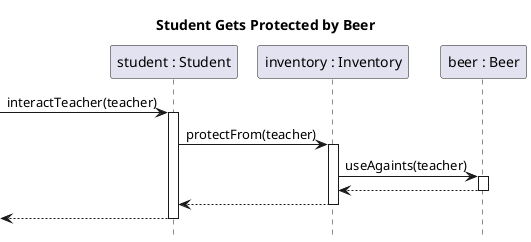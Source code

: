 @startuml student-protected-by-beer
title Student Gets Protected by Beer
hide footbox
skinparam SequenceReferenceBackgroundColor white

participant "student : Student" as student
participant "inventory : Inventory" as inventory
participant "beer : Beer" as beer

[-> student ++: interactTeacher(teacher)
	student -> inventory ++: protectFrom(teacher)
        inventory -> beer ++: useAgaints(teacher)
        return
	return
return

@enduml
